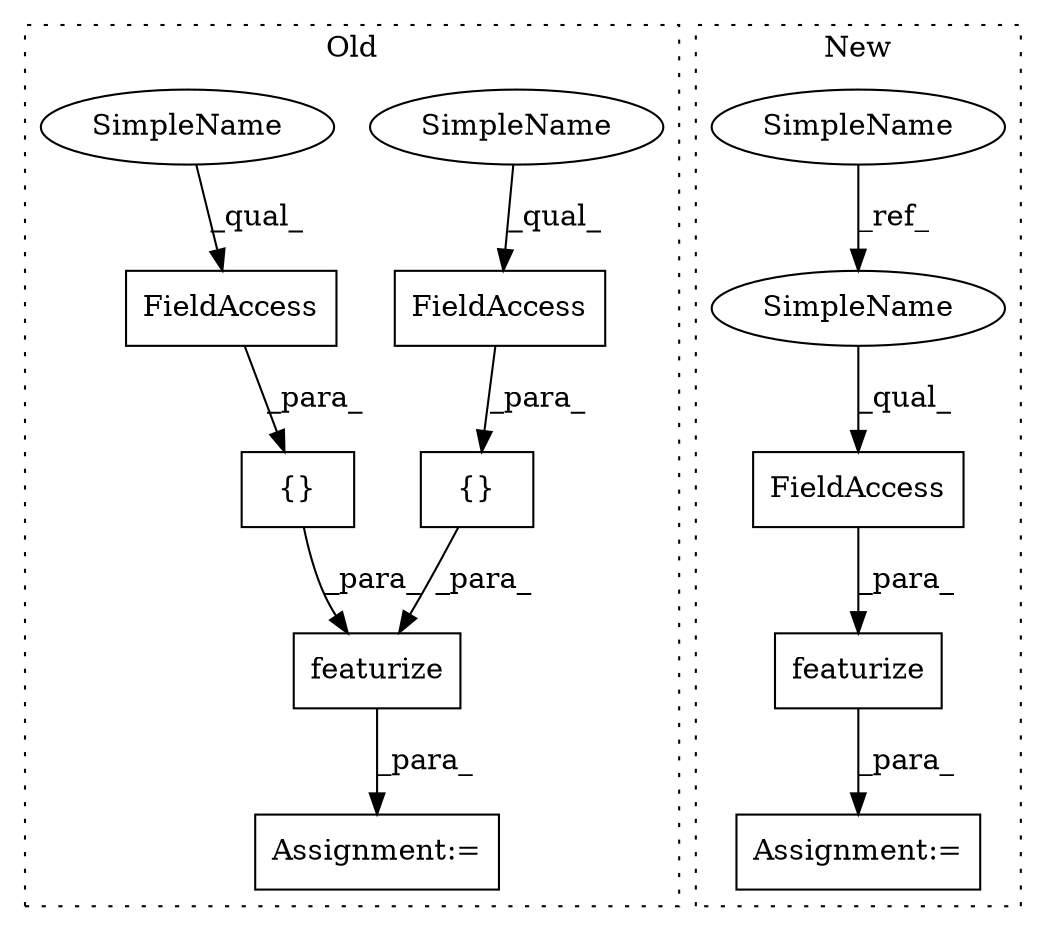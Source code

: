 digraph G {
subgraph cluster0 {
1 [label="featurize" a="32" s="1360,1426" l="10,1" shape="box"];
3 [label="Assignment:=" a="7" s="1348" l="2" shape="box"];
5 [label="{}" a="4" s="1407,1425" l="1,1" shape="box"];
6 [label="FieldAccess" a="22" s="1408" l="17" shape="box"];
7 [label="{}" a="4" s="1379,1396" l="1,1" shape="box"];
10 [label="FieldAccess" a="22" s="1380" l="16" shape="box"];
12 [label="SimpleName" a="42" s="1408" l="4" shape="ellipse"];
13 [label="SimpleName" a="42" s="1380" l="4" shape="ellipse"];
label = "Old";
style="dotted";
}
subgraph cluster1 {
2 [label="featurize" a="32" s="1197,1225" l="10,1" shape="box"];
4 [label="Assignment:=" a="7" s="1186" l="1" shape="box"];
8 [label="FieldAccess" a="22" s="1207" l="18" shape="box"];
9 [label="SimpleName" a="42" s="880" l="4" shape="ellipse"];
11 [label="SimpleName" a="42" s="1207" l="4" shape="ellipse"];
label = "New";
style="dotted";
}
1 -> 3 [label="_para_"];
2 -> 4 [label="_para_"];
5 -> 1 [label="_para_"];
6 -> 5 [label="_para_"];
7 -> 1 [label="_para_"];
8 -> 2 [label="_para_"];
9 -> 11 [label="_ref_"];
10 -> 7 [label="_para_"];
11 -> 8 [label="_qual_"];
12 -> 6 [label="_qual_"];
13 -> 10 [label="_qual_"];
}